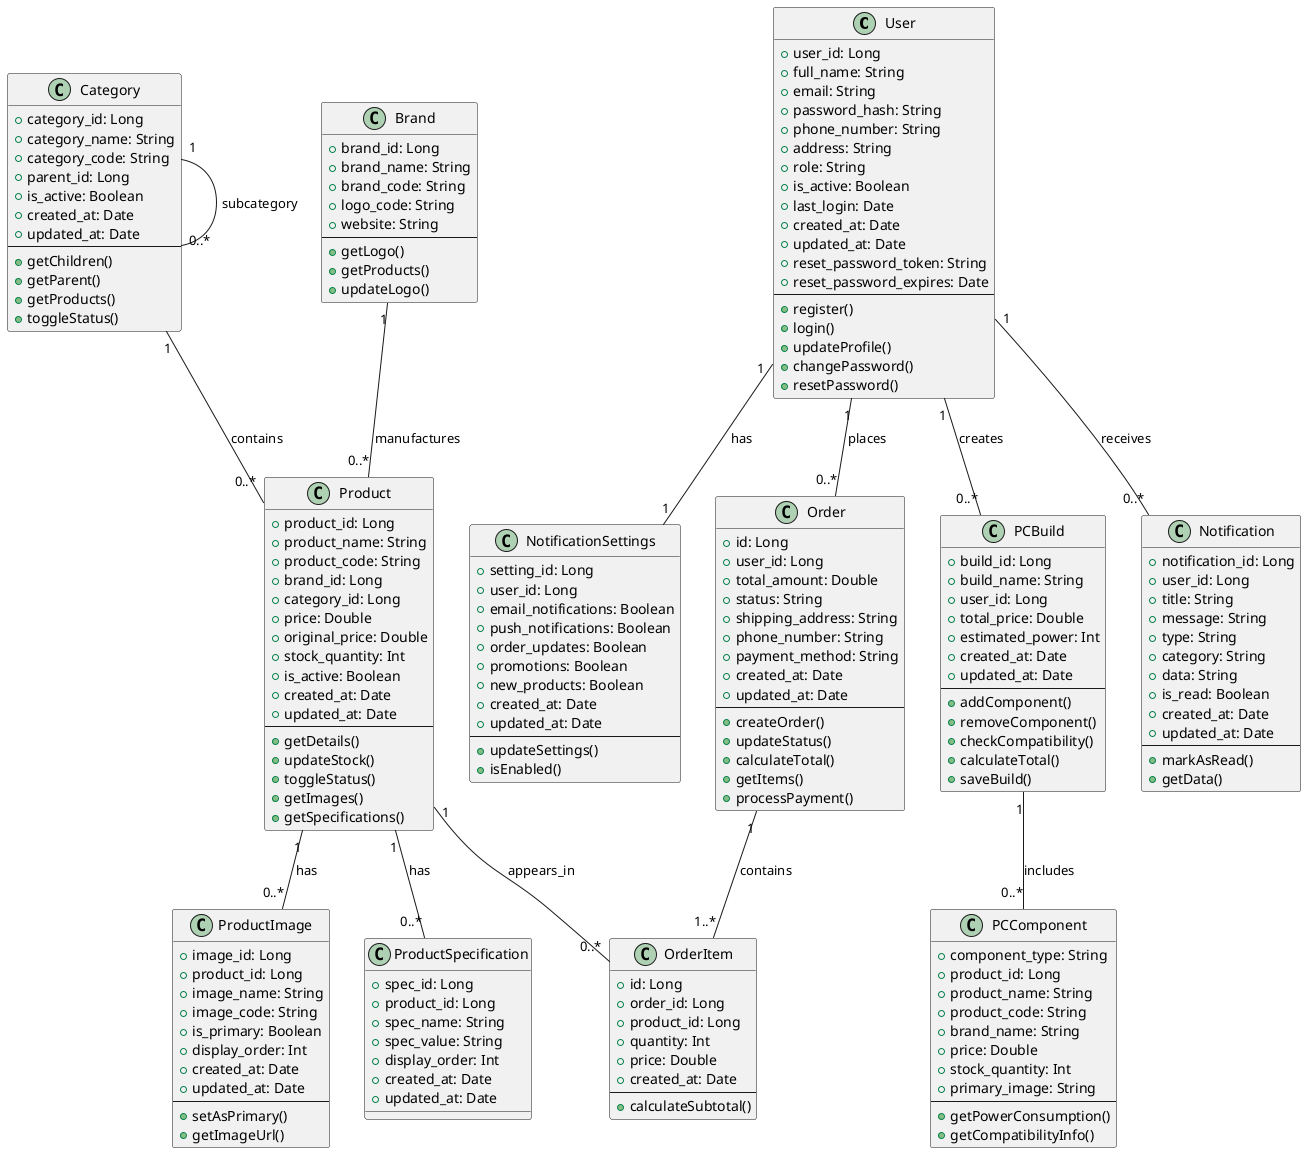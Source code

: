 @startuml
' =========================
' CORE ENTITIES
' =========================
class User {
  +user_id: Long
  +full_name: String
  +email: String
  +password_hash: String
  +phone_number: String
  +address: String
  +role: String
  +is_active: Boolean
  +last_login: Date
  +created_at: Date
  +updated_at: Date
  +reset_password_token: String
  +reset_password_expires: Date
  --
  +register()
  +login()
  +updateProfile()
  +changePassword()
  +resetPassword()
}

class Product {
  +product_id: Long
  +product_name: String
  +product_code: String
  +brand_id: Long
  +category_id: Long
  +price: Double
  +original_price: Double
  +stock_quantity: Int
  +is_active: Boolean
  +created_at: Date
  +updated_at: Date
  --
  +getDetails()
  +updateStock()
  +toggleStatus()
  +getImages()
  +getSpecifications()
}

class Category {
  +category_id: Long
  +category_name: String
  +category_code: String
  +parent_id: Long
  +is_active: Boolean
  +created_at: Date
  +updated_at: Date
  --
  +getChildren()
  +getParent()
  +getProducts()
  +toggleStatus()
}

class Brand {
  +brand_id: Long
  +brand_name: String
  +brand_code: String
  +logo_code: String
  +website: String
  --
  +getLogo()
  +getProducts()
  +updateLogo()
}

class Order {
  +id: Long
  +user_id: Long
  +total_amount: Double
  +status: String
  +shipping_address: String
  +phone_number: String
  +payment_method: String
  +created_at: Date
  +updated_at: Date
  --
  +createOrder()
  +updateStatus()
  +calculateTotal()
  +getItems()
  +processPayment()
}

' =========================
' RELATED ENTITIES
' =========================
class OrderItem {
  +id: Long
  +order_id: Long
  +product_id: Long
  +quantity: Int
  +price: Double
  +created_at: Date
  --
  +calculateSubtotal()
}

class ProductImage {
  +image_id: Long
  +product_id: Long
  +image_name: String
  +image_code: String
  +is_primary: Boolean
  +display_order: Int
  +created_at: Date
  +updated_at: Date
  --
  +setAsPrimary()
  +getImageUrl()
}

class ProductSpecification {
  +spec_id: Long
  +product_id: Long
  +spec_name: String
  +spec_value: String
  +display_order: Int
  +created_at: Date
  +updated_at: Date
}

class Notification {
  +notification_id: Long
  +user_id: Long
  +title: String
  +message: String
  +type: String
  +category: String
  +data: String
  +is_read: Boolean
  +created_at: Date
  +updated_at: Date
  --
  +markAsRead()
  +getData()
}

class NotificationSettings {
  +setting_id: Long
  +user_id: Long
  +email_notifications: Boolean
  +push_notifications: Boolean
  +order_updates: Boolean
  +promotions: Boolean
  +new_products: Boolean
  +created_at: Date
  +updated_at: Date
  --
  +updateSettings()
  +isEnabled()
}

' =========================
' PC BUILDER
' =========================
class PCBuild {
  +build_id: Long
  +build_name: String
  +user_id: Long
  +total_price: Double
  +estimated_power: Int
  +created_at: Date
  +updated_at: Date
  --
  +addComponent()
  +removeComponent()
  +checkCompatibility()
  +calculateTotal()
  +saveBuild()
}

class PCComponent {
  +component_type: String
  +product_id: Long
  +product_name: String
  +product_code: String
  +brand_name: String
  +price: Double
  +stock_quantity: Int
  +primary_image: String
  --
  +getPowerConsumption()
  +getCompatibilityInfo()
}

' =========================
' RELATIONSHIPS (Mỗi cặp class chỉ 1 đường)
' =========================
User "1" -- "0..*" Order : places
User "1" -- "0..*" Notification : receives
User "1" -- "1" NotificationSettings : has
User "1" -- "0..*" PCBuild : creates
Order "1" -- "1..*" OrderItem : contains
Product "1" -- "0..*" ProductImage : has
Product "1" -- "0..*" ProductSpecification : has
Product "1" -- "0..*" OrderItem : appears_in
Category "1" -- "0..*" Product : contains
Category "1" -- "0..*" Category : subcategory
Brand "1" -- "0..*" Product : manufactures
PCBuild "1" -- "0..*" PCComponent : includes
@enduml 